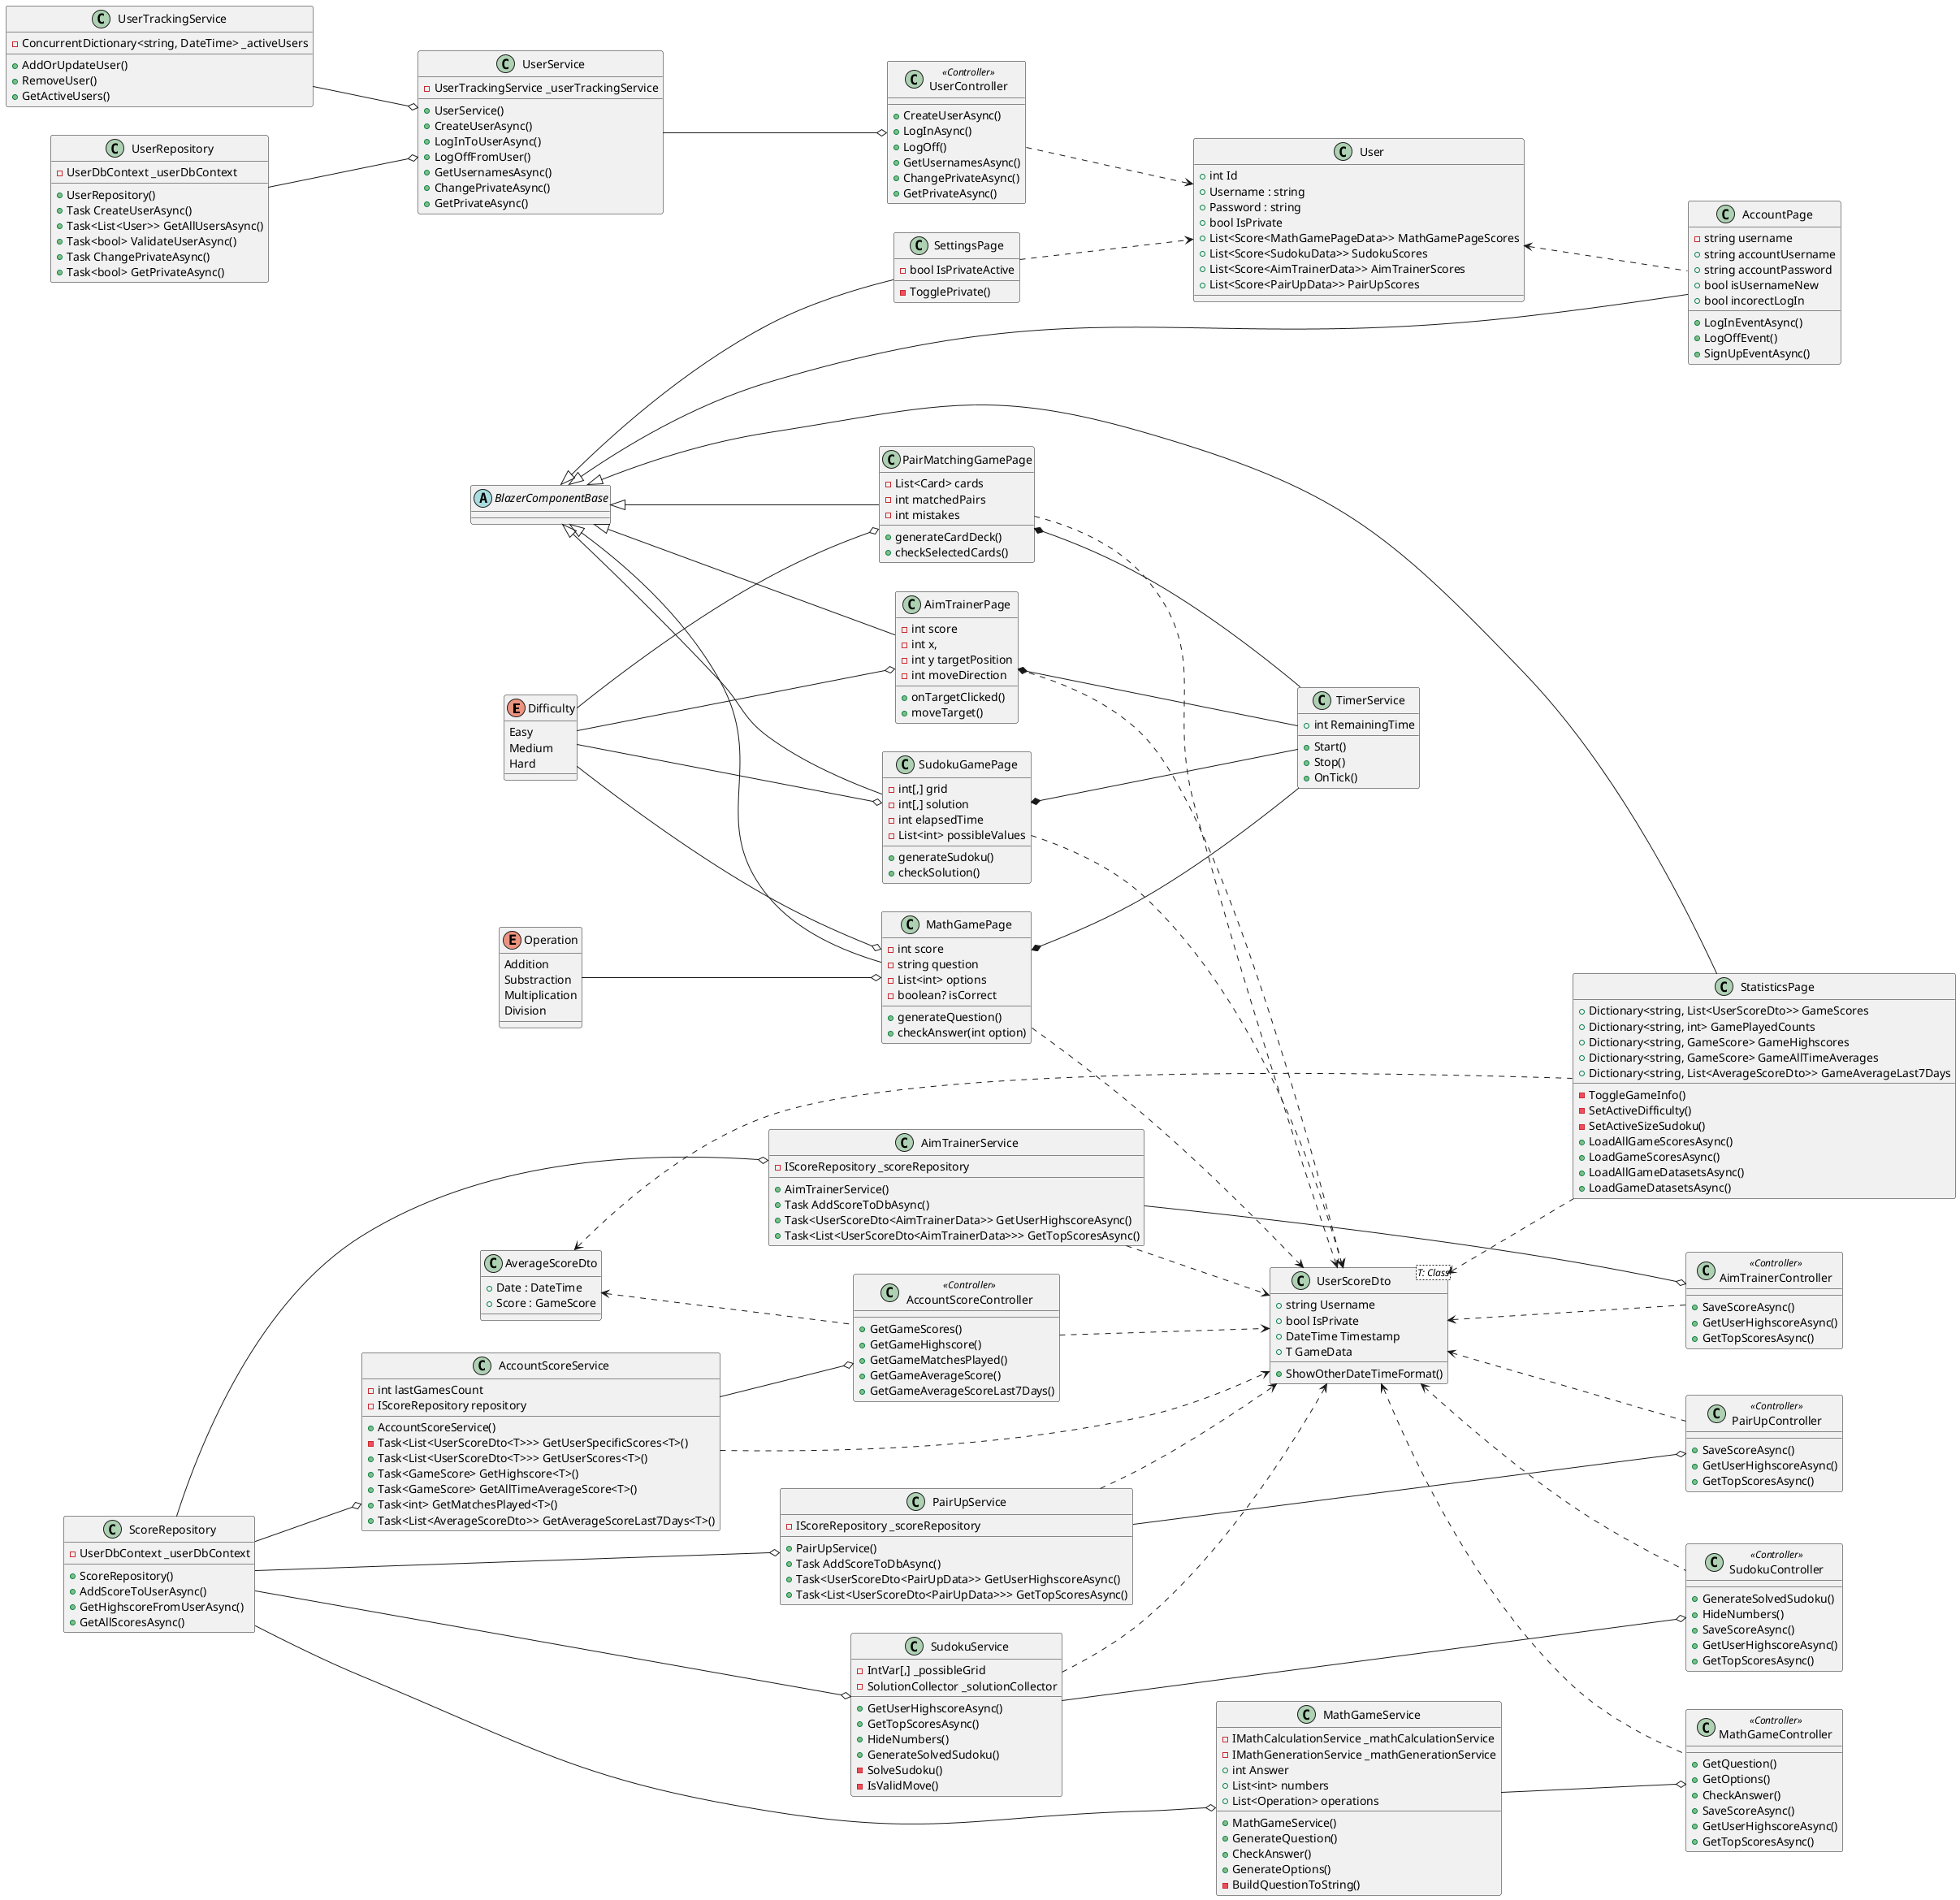 @startuml
left to right direction
'skinparam linetype polyline
'skinparam linetype ortho
enum Difficulty {
Easy
Medium
Hard
}

enum Operation {
Addition
Substraction
Multiplication
Division
}

abstract class BlazerComponentBase {
}

class AccountPage extends BlazerComponentBase {
  - string username 
  + string accountUsername
  + string accountPassword
  + bool isUsernameNew
  + bool incorectLogIn

  + LogInEventAsync()
  + LogOffEvent()
  + SignUpEventAsync()
}

class User {
  + int Id
  + Username : string
  + Password : string
  + bool IsPrivate
  + List<Score<MathGamePageData>> MathGamePageScores
  + List<Score<SudokuData>> SudokuScores
  + List<Score<AimTrainerData>> AimTrainerScores
  + List<Score<PairUpData>> PairUpScores
}

class MathGamePage extends BlazerComponentBase {
-int score
-string question
-List<int> options
-boolean? isCorrect
+generateQuestion()
+checkAnswer(int option)
}

class SudokuGamePage extends BlazerComponentBase {
-int[,] grid
-int[,] solution
-int elapsedTime
-List<int> possibleValues
+generateSudoku()
+checkSolution()
}

class PairMatchingGamePage extends BlazerComponentBase {
-List<Card> cards
-int matchedPairs
-int mistakes
+generateCardDeck()
+checkSelectedCards()
}

class AimTrainerPage extends BlazerComponentBase {
-int score
-int x,
-int y targetPosition
-int moveDirection
+onTargetClicked()
+moveTarget()
}

class SettingsPage extends BlazerComponentBase {
  - bool IsPrivateActive
  - TogglePrivate()
}

class UserScoreDto <T: Class> {
  + string Username
  + bool IsPrivate
  + DateTime Timestamp
  + T GameData 
  + ShowOtherDateTimeFormat()
}

class StatisticsPage extends BlazerComponentBase {
  + Dictionary<string, List<UserScoreDto>> GameScores 
  + Dictionary<string, int> GamePlayedCounts
  + Dictionary<string, GameScore> GameHighscores
  + Dictionary<string, GameScore> GameAllTimeAverages
  + Dictionary<string, List<AverageScoreDto>> GameAverageLast7Days

  - ToggleGameInfo()
  - SetActiveDifficulty()
  - SetActiveSizeSudoku()
  + LoadAllGameScoresAsync()
  + LoadGameScoresAsync()
  + LoadAllGameDatasetsAsync()
  + LoadGameDatasetsAsync()
}

class AverageScoreDto {
  + Date : DateTime
  + Score : GameScore
}

AverageScoreDto <.. StatisticsPage
AverageScoreDto <.. AccountScoreController
AccountScoreController ..> UserScoreDto

class TimerService {
+int RemainingTime
+Start()
+Stop()
+OnTick()
}

class AccountScoreController <<Controller>> {
+GetGameScores()
+GetGameHighscore()
+GetGameMatchesPlayed()
+GetGameAverageScore()
+GetGameAverageScoreLast7Days()
}


class AimTrainerController <<Controller>> {
+SaveScoreAsync()
+GetUserHighscoreAsync()
+GetTopScoresAsync()
}

class MathGameController <<Controller>> {
+GetQuestion()
+GetOptions()
+CheckAnswer()
+SaveScoreAsync()
+GetUserHighscoreAsync()
+GetTopScoresAsync()
}

class PairUpController <<Controller>> {
+SaveScoreAsync()
+GetUserHighscoreAsync()
+GetTopScoresAsync()
}

class SudokuController <<Controller>> {
+GenerateSolvedSudoku()
+HideNumbers()
+SaveScoreAsync()
+GetUserHighscoreAsync()
+GetTopScoresAsync()
}

class UserController <<Controller>> {
+CreateUserAsync()
+LogInAsync()
+LogOff()
+GetUsernamesAsync()
+ChangePrivateAsync()
+GetPrivateAsync()
}

class AccountScoreService {
  - int lastGamesCount
  - IScoreRepository repository

  + AccountScoreService()
  - Task<List<UserScoreDto<T>>> GetUserSpecificScores<T>()
  + Task<List<UserScoreDto<T>>> GetUserScores<T>()
  + Task<GameScore> GetHighscore<T>()
  + Task<GameScore> GetAllTimeAverageScore<T>()
  + Task<int> GetMatchesPlayed<T>()
  + Task<List<AverageScoreDto>> GetAverageScoreLast7Days<T>()
}

class AimTrainerService {
  - IScoreRepository _scoreRepository

  + AimTrainerService()
  + Task AddScoreToDbAsync()
  + Task<UserScoreDto<AimTrainerData>> GetUserHighscoreAsync()
  + Task<List<UserScoreDto<AimTrainerData>>> GetTopScoresAsync()
}

AimTrainerService --o AimTrainerController
AimTrainerService ..> UserScoreDto

class PairUpService {
  - IScoreRepository _scoreRepository

  + PairUpService()
  + Task AddScoreToDbAsync()
  + Task<UserScoreDto<PairUpData>> GetUserHighscoreAsync()
  + Task<List<UserScoreDto<PairUpData>>> GetTopScoresAsync()
}

class SudokuService {
  - IntVar[,] _possibleGrid
  - SolutionCollector _solutionCollector

  + GetUserHighscoreAsync()
  + GetTopScoresAsync()
  + HideNumbers()
  + GenerateSolvedSudoku()
  - SolveSudoku()
  - IsValidMove()
}

class UserService {
  - UserTrackingService _userTrackingService

  + UserService()
  + CreateUserAsync()
  + LogInToUserAsync()
  + LogOffFromUser()
  + GetUsernamesAsync()
  + ChangePrivateAsync()
  + GetPrivateAsync()
}

UserService --o UserController

class UserTrackingService {
  - ConcurrentDictionary<string, DateTime> _activeUsers

  + AddOrUpdateUser()
  + RemoveUser()
  + GetActiveUsers()
}

class MathGameService {
  - IMathCalculationService _mathCalculationService
  - IMathGenerationService _mathGenerationService
  + int Answer
  + List<int> numbers
  + List<Operation> operations

  + MathGameService()
  + GenerateQuestion()
  + CheckAnswer()
  + GenerateOptions()
  - BuildQuestionToString()
}

class ScoreRepository {
  - UserDbContext _userDbContext

  + ScoreRepository()
  + AddScoreToUserAsync()
  + GetHighscoreFromUserAsync()
  + GetAllScoresAsync()
}

class UserRepository {
  - UserDbContext _userDbContext

  + UserRepository()
  + Task CreateUserAsync()
  + Task<List<User>> GetAllUsersAsync()
  + Task<bool> ValidateUserAsync()
  + Task ChangePrivateAsync()
  + Task<bool> GetPrivateAsync()
}


PairUpService --o PairUpController
PairUpService ..> UserScoreDto


UserTrackingService --o UserService

MathGameService --o MathGameController


ScoreRepository --o AccountScoreService
ScoreRepository --o AimTrainerService
ScoreRepository --o PairUpService
ScoreRepository --o SudokuService
ScoreRepository --o MathGameService


UserRepository --o UserService


SudokuService --o SudokuController
SudokuService ..> UserScoreDto

AccountScoreService --o AccountScoreController
AccountScoreService ..> UserScoreDto

SettingsPage ..> User

Difficulty --o MathGamePage
Difficulty --o SudokuGamePage
Difficulty --o PairMatchingGamePage
Difficulty --o AimTrainerPage
Operation --o MathGamePage

User <.. AccountPage
UserController ..> User

UserScoreDto <.. StatisticsPage

MathGamePage ..> UserScoreDto
SudokuGamePage ..> UserScoreDto
PairMatchingGamePage ..> UserScoreDto
AimTrainerPage ..> UserScoreDto


UserScoreDto <.. MathGameController
UserScoreDto <.. SudokuController
UserScoreDto <.. PairUpController  
UserScoreDto <.. AimTrainerController


AimTrainerPage *-- TimerService
SudokuGamePage *-- TimerService
PairMatchingGamePage *-- TimerService
MathGamePage *-- TimerService

@enduml